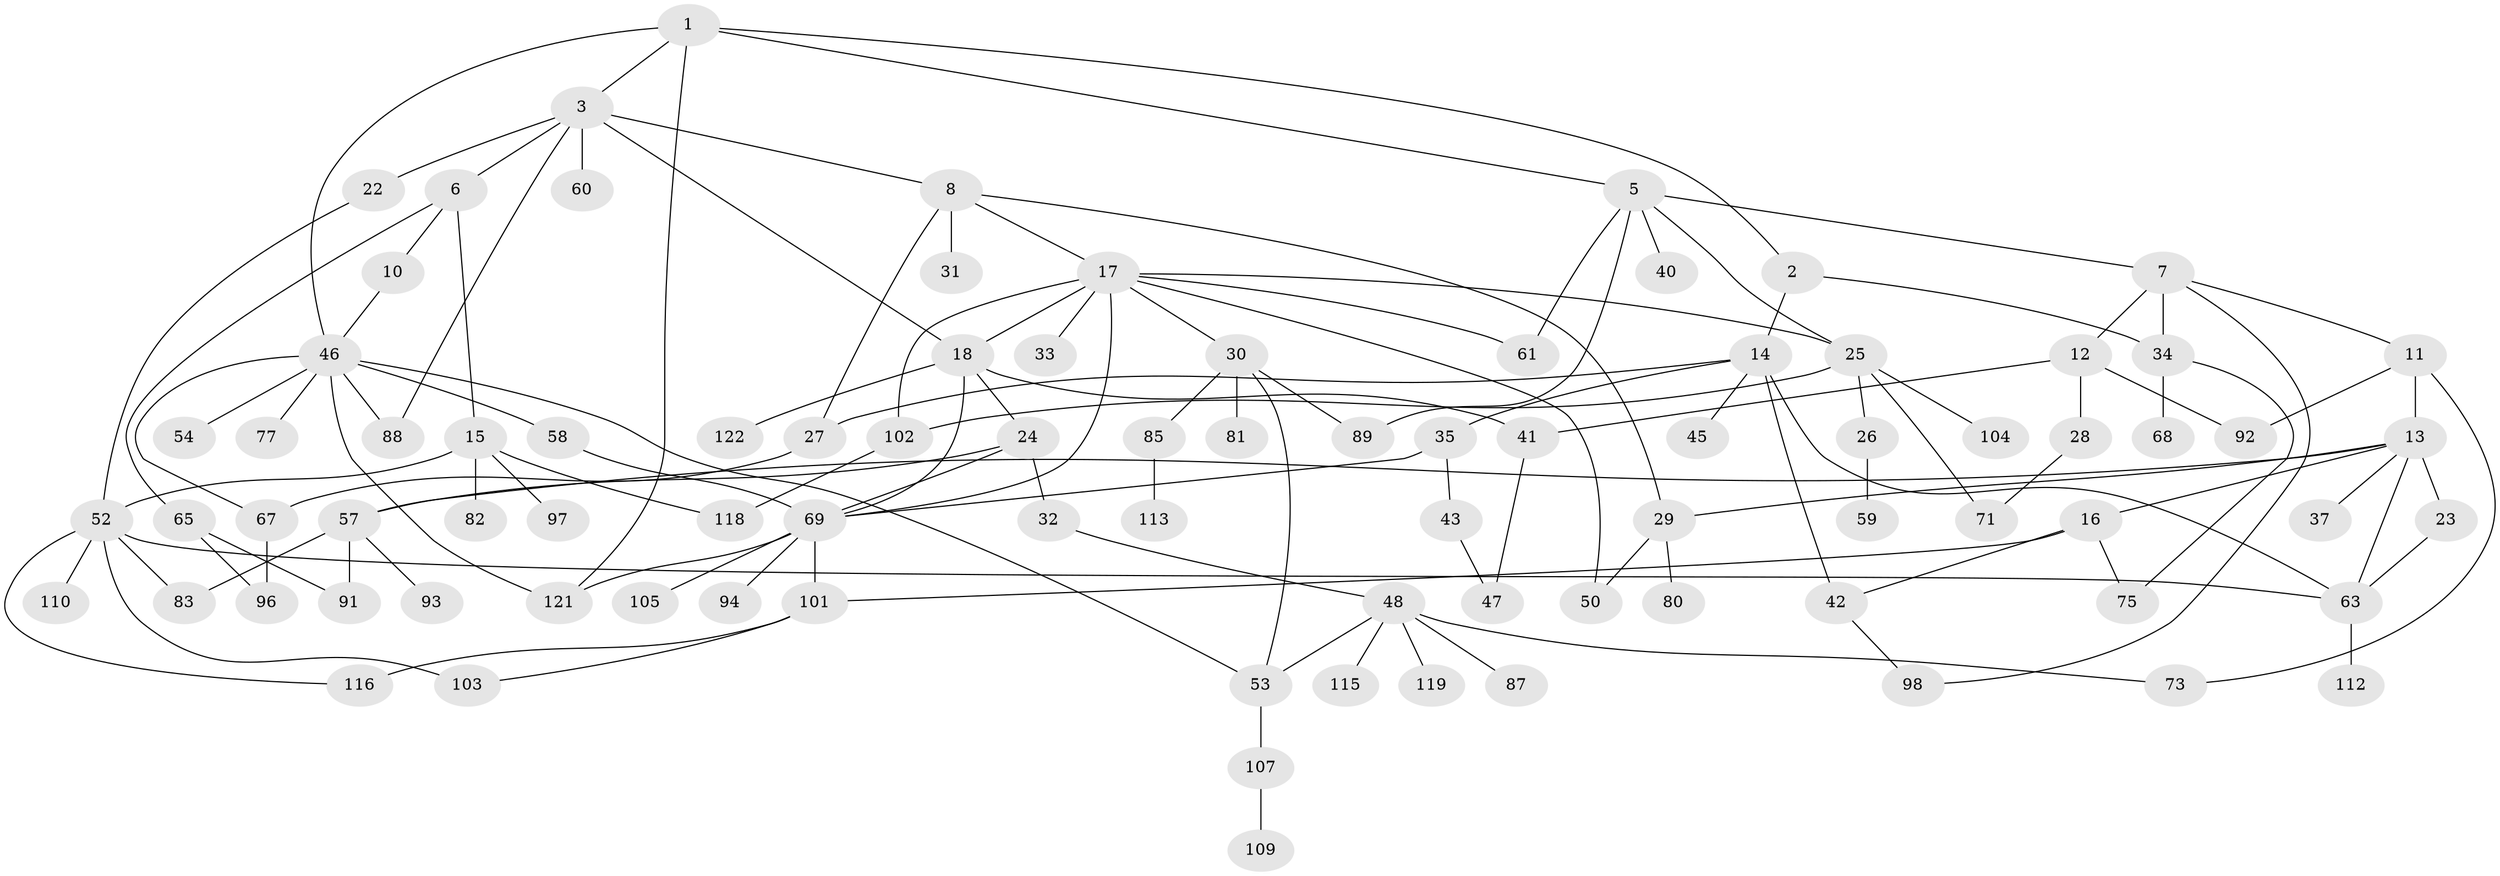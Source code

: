 // original degree distribution, {5: 0.08196721311475409, 3: 0.16393442622950818, 6: 0.040983606557377046, 2: 0.3524590163934426, 4: 0.10655737704918032, 9: 0.00819672131147541, 1: 0.23770491803278687, 8: 0.00819672131147541}
// Generated by graph-tools (version 1.1) at 2025/41/03/06/25 10:41:31]
// undirected, 88 vertices, 127 edges
graph export_dot {
graph [start="1"]
  node [color=gray90,style=filled];
  1;
  2 [super="+21"];
  3 [super="+4"];
  5 [super="+9"];
  6 [super="+74"];
  7 [super="+78"];
  8 [super="+20"];
  10 [super="+19"];
  11 [super="+86"];
  12 [super="+56"];
  13 [super="+36"];
  14 [super="+66"];
  15 [super="+114"];
  16;
  17 [super="+55"];
  18 [super="+62"];
  22;
  23;
  24;
  25 [super="+120"];
  26 [super="+51"];
  27 [super="+39"];
  28;
  29 [super="+44"];
  30;
  31;
  32;
  33;
  34;
  35 [super="+38"];
  37;
  40;
  41 [super="+70"];
  42 [super="+106"];
  43 [super="+90"];
  45;
  46 [super="+49"];
  47;
  48 [super="+79"];
  50;
  52 [super="+64"];
  53 [super="+95"];
  54;
  57 [super="+72"];
  58;
  59;
  60;
  61;
  63 [super="+76"];
  65 [super="+100"];
  67;
  68;
  69 [super="+117"];
  71;
  73;
  75;
  77;
  80;
  81;
  82;
  83 [super="+84"];
  85;
  87;
  88;
  89 [super="+108"];
  91 [super="+99"];
  92;
  93;
  94;
  96;
  97;
  98;
  101 [super="+111"];
  102;
  103;
  104;
  105;
  107;
  109;
  110;
  112;
  113;
  115;
  116;
  118;
  119;
  121;
  122;
  1 -- 2;
  1 -- 3;
  1 -- 5;
  1 -- 46;
  1 -- 121;
  2 -- 14;
  2 -- 34;
  3 -- 8;
  3 -- 22;
  3 -- 88;
  3 -- 18;
  3 -- 60;
  3 -- 6;
  5 -- 7;
  5 -- 25;
  5 -- 61;
  5 -- 40;
  5 -- 89;
  6 -- 10;
  6 -- 15;
  6 -- 65;
  7 -- 11;
  7 -- 12;
  7 -- 98;
  7 -- 34;
  8 -- 17;
  8 -- 29;
  8 -- 27;
  8 -- 31;
  10 -- 46;
  11 -- 13;
  11 -- 73;
  11 -- 92;
  12 -- 28;
  12 -- 92;
  12 -- 41;
  13 -- 16;
  13 -- 23;
  13 -- 37;
  13 -- 29;
  13 -- 57;
  13 -- 63;
  14 -- 27;
  14 -- 35;
  14 -- 45;
  14 -- 42 [weight=2];
  14 -- 63;
  15 -- 82;
  15 -- 97;
  15 -- 52;
  15 -- 118;
  16 -- 42;
  16 -- 101;
  16 -- 75;
  17 -- 18;
  17 -- 30;
  17 -- 33;
  17 -- 50;
  17 -- 61;
  17 -- 69;
  17 -- 102;
  17 -- 25;
  18 -- 24;
  18 -- 41;
  18 -- 122;
  18 -- 69;
  22 -- 52;
  23 -- 63;
  24 -- 32;
  24 -- 57;
  24 -- 69;
  25 -- 26;
  25 -- 71;
  25 -- 104;
  25 -- 102;
  26 -- 59;
  27 -- 67;
  28 -- 71;
  29 -- 80;
  29 -- 50;
  30 -- 53;
  30 -- 81;
  30 -- 85;
  30 -- 89;
  32 -- 48;
  34 -- 68;
  34 -- 75;
  35 -- 69;
  35 -- 43;
  41 -- 47;
  42 -- 98;
  43 -- 47;
  46 -- 58;
  46 -- 77;
  46 -- 121;
  46 -- 67;
  46 -- 54;
  46 -- 88;
  46 -- 53;
  48 -- 73;
  48 -- 115;
  48 -- 87;
  48 -- 119;
  48 -- 53;
  52 -- 116;
  52 -- 63;
  52 -- 83;
  52 -- 110;
  52 -- 103;
  53 -- 107;
  57 -- 91;
  57 -- 83;
  57 -- 93;
  58 -- 69;
  63 -- 112;
  65 -- 96;
  65 -- 91;
  67 -- 96;
  69 -- 94;
  69 -- 105;
  69 -- 121;
  69 -- 101;
  85 -- 113;
  101 -- 116;
  101 -- 103;
  102 -- 118;
  107 -- 109;
}
